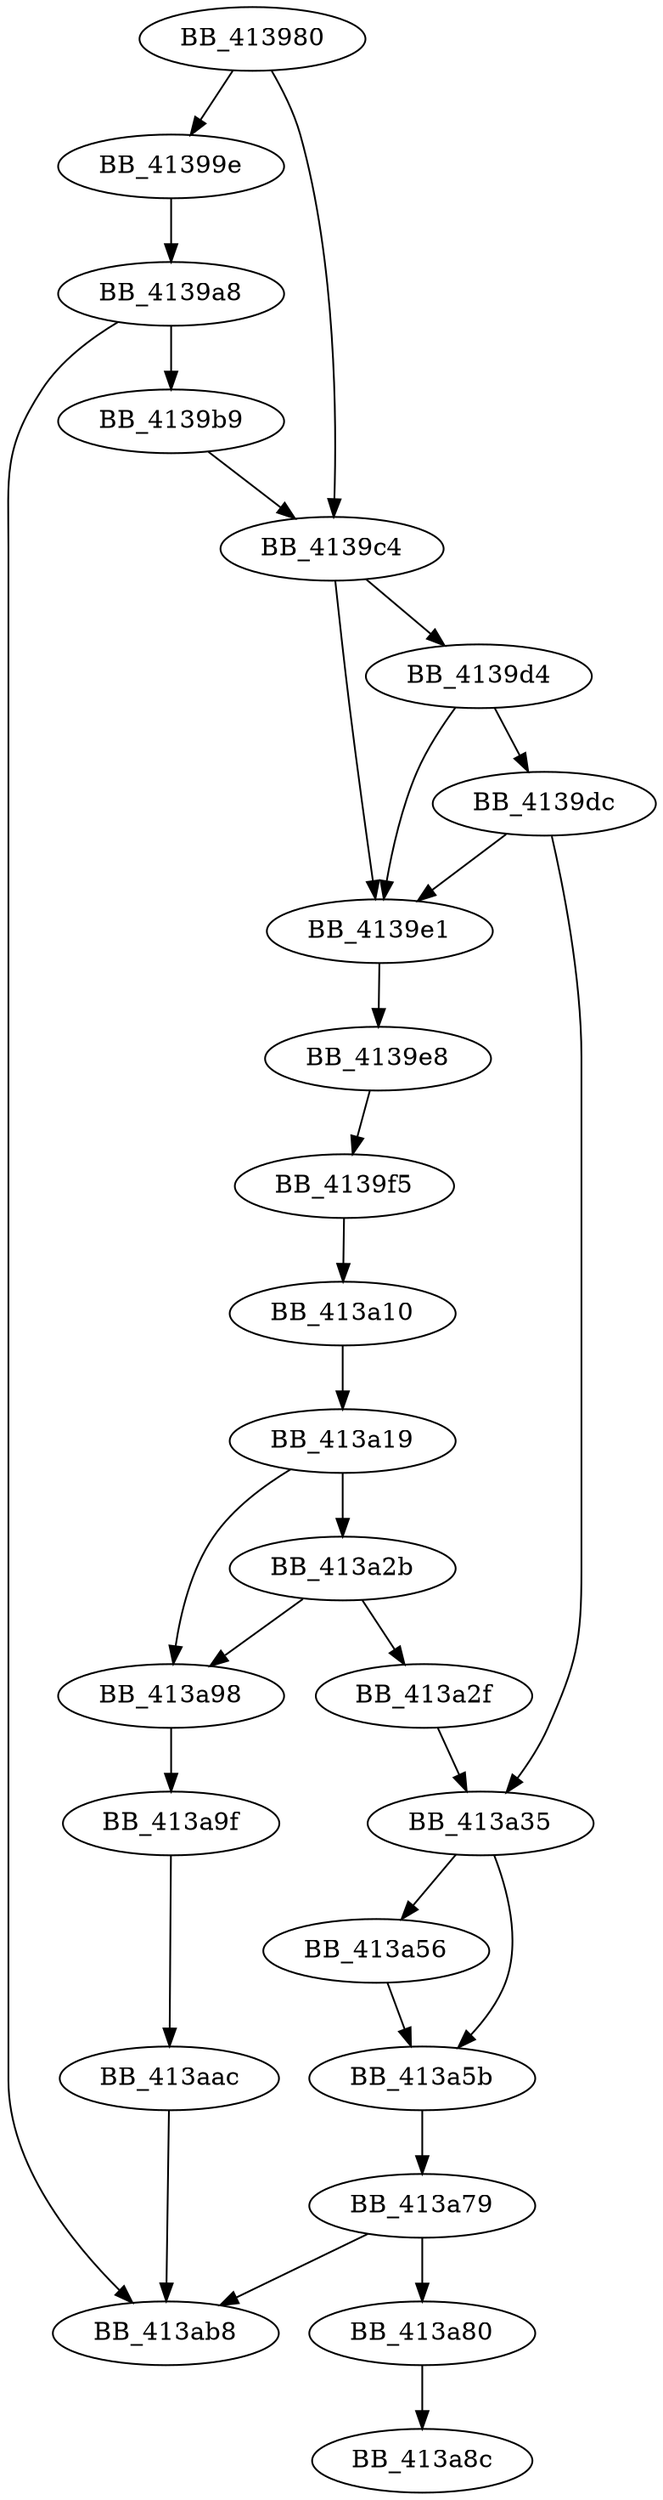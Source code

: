 DiGraph sub_413980{
BB_413980->BB_41399e
BB_413980->BB_4139c4
BB_41399e->BB_4139a8
BB_4139a8->BB_4139b9
BB_4139a8->BB_413ab8
BB_4139b9->BB_4139c4
BB_4139c4->BB_4139d4
BB_4139c4->BB_4139e1
BB_4139d4->BB_4139dc
BB_4139d4->BB_4139e1
BB_4139dc->BB_4139e1
BB_4139dc->BB_413a35
BB_4139e1->BB_4139e8
BB_4139e8->BB_4139f5
BB_4139f5->BB_413a10
BB_413a10->BB_413a19
BB_413a19->BB_413a2b
BB_413a19->BB_413a98
BB_413a2b->BB_413a2f
BB_413a2b->BB_413a98
BB_413a2f->BB_413a35
BB_413a35->BB_413a56
BB_413a35->BB_413a5b
BB_413a56->BB_413a5b
BB_413a5b->BB_413a79
BB_413a79->BB_413a80
BB_413a79->BB_413ab8
BB_413a80->BB_413a8c
BB_413a98->BB_413a9f
BB_413a9f->BB_413aac
BB_413aac->BB_413ab8
}
